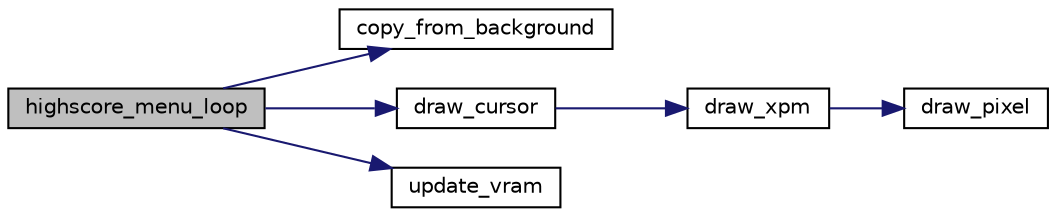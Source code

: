 digraph "highscore_menu_loop"
{
 // LATEX_PDF_SIZE
  edge [fontname="Helvetica",fontsize="10",labelfontname="Helvetica",labelfontsize="10"];
  node [fontname="Helvetica",fontsize="10",shape=record];
  rankdir="LR";
  Node1 [label="highscore_menu_loop",height=0.2,width=0.4,color="black", fillcolor="grey75", style="filled", fontcolor="black",tooltip="Menu loop."];
  Node1 -> Node2 [color="midnightblue",fontsize="10",style="solid",fontname="Helvetica"];
  Node2 [label="copy_from_background",height=0.2,width=0.4,color="black", fillcolor="white", style="filled",URL="$video_8c.html#aa10a93096da9f1f757aca38328a738ce",tooltip="Copies the background buffer's contents into the double buffer."];
  Node1 -> Node3 [color="midnightblue",fontsize="10",style="solid",fontname="Helvetica"];
  Node3 [label="draw_cursor",height=0.2,width=0.4,color="black", fillcolor="white", style="filled",URL="$sprite_8c.html#ac5279c7b71c8b9f1b5c69316b3996715",tooltip="Draws the cursor on the buffer used for double buffering."];
  Node3 -> Node4 [color="midnightblue",fontsize="10",style="solid",fontname="Helvetica"];
  Node4 [label="draw_xpm",height=0.2,width=0.4,color="black", fillcolor="white", style="filled",URL="$sprite_8c.html#a432d4502a05a1025f30948e4dbcd88b2",tooltip="Draws an xpm according to some parameters."];
  Node4 -> Node5 [color="midnightblue",fontsize="10",style="solid",fontname="Helvetica"];
  Node5 [label="draw_pixel",height=0.2,width=0.4,color="black", fillcolor="white", style="filled",URL="$video_8c.html#ac4898edce27b7b51b297128384e113be",tooltip="//Function which draws one pixel on the screen with the desired color, in the desired buffer"];
  Node1 -> Node6 [color="midnightblue",fontsize="10",style="solid",fontname="Helvetica"];
  Node6 [label="update_vram",height=0.2,width=0.4,color="black", fillcolor="white", style="filled",URL="$video_8c.html#a8d2d1f49135d1e61d35767153e4020dd",tooltip="Updates the video ram."];
}
